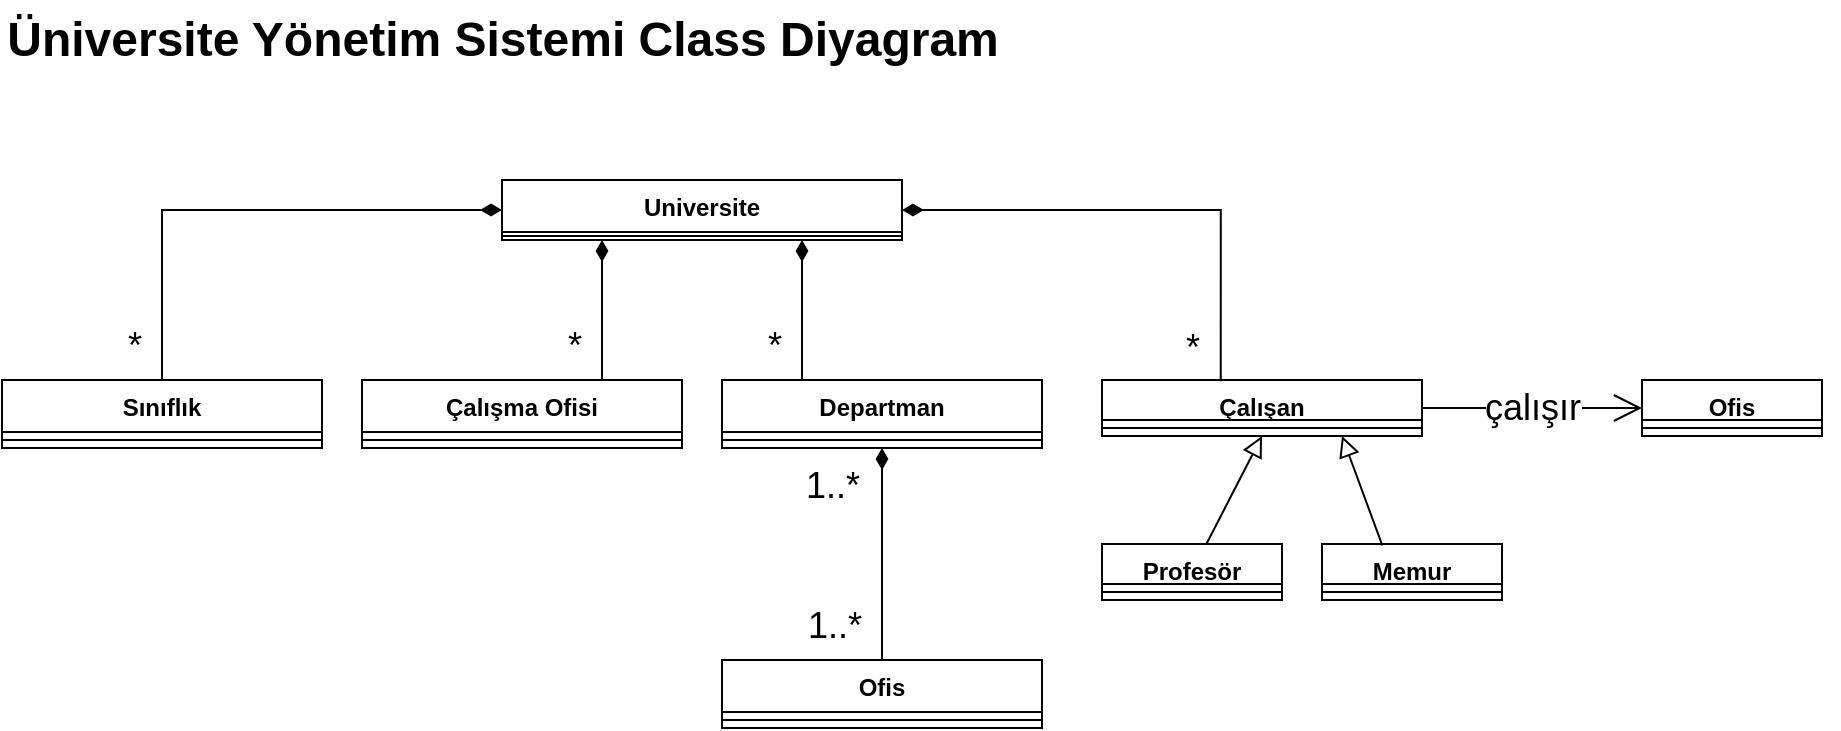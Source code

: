 <mxfile version="20.4.0" type="github">
  <diagram name="Page-1" id="9f46799a-70d6-7492-0946-bef42562c5a5">
    <mxGraphModel dx="990" dy="401" grid="1" gridSize="10" guides="1" tooltips="1" connect="1" arrows="1" fold="1" page="1" pageScale="1" pageWidth="1100" pageHeight="850" background="none" math="0" shadow="0">
      <root>
        <mxCell id="0" />
        <mxCell id="1" parent="0" />
        <mxCell id="fPjhyMpD60TTYnaPJ0RA-2" value="Çalışan" style="swimlane;fontStyle=1;align=center;verticalAlign=top;childLayout=stackLayout;horizontal=1;startSize=20;horizontalStack=0;resizeParent=1;resizeParentMax=0;resizeLast=0;collapsible=1;marginBottom=0;" vertex="1" parent="1">
          <mxGeometry x="670" y="230" width="160" height="28" as="geometry" />
        </mxCell>
        <mxCell id="fPjhyMpD60TTYnaPJ0RA-4" value="" style="line;strokeWidth=1;fillColor=none;align=left;verticalAlign=middle;spacingTop=-1;spacingLeft=3;spacingRight=3;rotatable=0;labelPosition=right;points=[];portConstraint=eastwest;strokeColor=inherit;" vertex="1" parent="fPjhyMpD60TTYnaPJ0RA-2">
          <mxGeometry y="20" width="160" height="8" as="geometry" />
        </mxCell>
        <mxCell id="fPjhyMpD60TTYnaPJ0RA-6" value="Çalışma Ofisi" style="swimlane;fontStyle=1;align=center;verticalAlign=top;childLayout=stackLayout;horizontal=1;startSize=26;horizontalStack=0;resizeParent=1;resizeParentMax=0;resizeLast=0;collapsible=1;marginBottom=0;" vertex="1" parent="1">
          <mxGeometry x="300" y="230" width="160" height="34" as="geometry">
            <mxRectangle x="460" y="160" width="120" height="30" as="alternateBounds" />
          </mxGeometry>
        </mxCell>
        <mxCell id="fPjhyMpD60TTYnaPJ0RA-8" value="" style="line;strokeWidth=1;fillColor=none;align=left;verticalAlign=middle;spacingTop=-1;spacingLeft=3;spacingRight=3;rotatable=0;labelPosition=right;points=[];portConstraint=eastwest;strokeColor=inherit;" vertex="1" parent="fPjhyMpD60TTYnaPJ0RA-6">
          <mxGeometry y="26" width="160" height="8" as="geometry" />
        </mxCell>
        <mxCell id="fPjhyMpD60TTYnaPJ0RA-10" value="Sınıflık" style="swimlane;fontStyle=1;align=center;verticalAlign=top;childLayout=stackLayout;horizontal=1;startSize=26;horizontalStack=0;resizeParent=1;resizeParentMax=0;resizeLast=0;collapsible=1;marginBottom=0;" vertex="1" parent="1">
          <mxGeometry x="120" y="230" width="160" height="34" as="geometry" />
        </mxCell>
        <mxCell id="fPjhyMpD60TTYnaPJ0RA-12" value="" style="line;strokeWidth=1;fillColor=none;align=left;verticalAlign=middle;spacingTop=-1;spacingLeft=3;spacingRight=3;rotatable=0;labelPosition=right;points=[];portConstraint=eastwest;strokeColor=inherit;" vertex="1" parent="fPjhyMpD60TTYnaPJ0RA-10">
          <mxGeometry y="26" width="160" height="8" as="geometry" />
        </mxCell>
        <mxCell id="fPjhyMpD60TTYnaPJ0RA-14" value="Universite" style="swimlane;fontStyle=1;align=center;verticalAlign=top;childLayout=stackLayout;horizontal=1;startSize=26;horizontalStack=0;resizeParent=1;resizeParentMax=0;resizeLast=0;collapsible=1;marginBottom=0;" vertex="1" parent="1">
          <mxGeometry x="370" y="130" width="200" height="30" as="geometry" />
        </mxCell>
        <mxCell id="fPjhyMpD60TTYnaPJ0RA-16" value="" style="line;strokeWidth=1;fillColor=none;align=left;verticalAlign=middle;spacingTop=-1;spacingLeft=3;spacingRight=3;rotatable=0;labelPosition=right;points=[];portConstraint=eastwest;strokeColor=inherit;" vertex="1" parent="fPjhyMpD60TTYnaPJ0RA-14">
          <mxGeometry y="26" width="200" height="4" as="geometry" />
        </mxCell>
        <mxCell id="fPjhyMpD60TTYnaPJ0RA-32" value="Ofis" style="swimlane;fontStyle=1;align=center;verticalAlign=top;childLayout=stackLayout;horizontal=1;startSize=26;horizontalStack=0;resizeParent=1;resizeParentMax=0;resizeLast=0;collapsible=1;marginBottom=0;" vertex="1" parent="1">
          <mxGeometry x="480" y="370" width="160" height="34" as="geometry" />
        </mxCell>
        <mxCell id="fPjhyMpD60TTYnaPJ0RA-34" value="" style="line;strokeWidth=1;fillColor=none;align=left;verticalAlign=middle;spacingTop=-1;spacingLeft=3;spacingRight=3;rotatable=0;labelPosition=right;points=[];portConstraint=eastwest;strokeColor=inherit;" vertex="1" parent="fPjhyMpD60TTYnaPJ0RA-32">
          <mxGeometry y="26" width="160" height="8" as="geometry" />
        </mxCell>
        <mxCell id="fPjhyMpD60TTYnaPJ0RA-54" value="Departman" style="swimlane;fontStyle=1;align=center;verticalAlign=top;childLayout=stackLayout;horizontal=1;startSize=26;horizontalStack=0;resizeParent=1;resizeParentMax=0;resizeLast=0;collapsible=1;marginBottom=0;" vertex="1" parent="1">
          <mxGeometry x="480" y="230" width="160" height="34" as="geometry">
            <mxRectangle x="460" y="160" width="120" height="30" as="alternateBounds" />
          </mxGeometry>
        </mxCell>
        <mxCell id="fPjhyMpD60TTYnaPJ0RA-55" value="" style="line;strokeWidth=1;fillColor=none;align=left;verticalAlign=middle;spacingTop=-1;spacingLeft=3;spacingRight=3;rotatable=0;labelPosition=right;points=[];portConstraint=eastwest;strokeColor=inherit;" vertex="1" parent="fPjhyMpD60TTYnaPJ0RA-54">
          <mxGeometry y="26" width="160" height="8" as="geometry" />
        </mxCell>
        <mxCell id="fPjhyMpD60TTYnaPJ0RA-61" value="Memur" style="swimlane;fontStyle=1;align=center;verticalAlign=top;childLayout=stackLayout;horizontal=1;startSize=20;horizontalStack=0;resizeParent=1;resizeParentMax=0;resizeLast=0;collapsible=1;marginBottom=0;" vertex="1" parent="1">
          <mxGeometry x="780" y="312" width="90" height="28" as="geometry" />
        </mxCell>
        <mxCell id="fPjhyMpD60TTYnaPJ0RA-62" value="" style="line;strokeWidth=1;fillColor=none;align=left;verticalAlign=middle;spacingTop=-1;spacingLeft=3;spacingRight=3;rotatable=0;labelPosition=right;points=[];portConstraint=eastwest;strokeColor=inherit;" vertex="1" parent="fPjhyMpD60TTYnaPJ0RA-61">
          <mxGeometry y="20" width="90" height="8" as="geometry" />
        </mxCell>
        <mxCell id="fPjhyMpD60TTYnaPJ0RA-63" value="Profesör" style="swimlane;fontStyle=1;align=center;verticalAlign=top;childLayout=stackLayout;horizontal=1;startSize=20;horizontalStack=0;resizeParent=1;resizeParentMax=0;resizeLast=0;collapsible=1;marginBottom=0;" vertex="1" parent="1">
          <mxGeometry x="670" y="312" width="90" height="28" as="geometry" />
        </mxCell>
        <mxCell id="fPjhyMpD60TTYnaPJ0RA-64" value="" style="line;strokeWidth=1;fillColor=none;align=left;verticalAlign=middle;spacingTop=-1;spacingLeft=3;spacingRight=3;rotatable=0;labelPosition=right;points=[];portConstraint=eastwest;strokeColor=inherit;" vertex="1" parent="fPjhyMpD60TTYnaPJ0RA-63">
          <mxGeometry y="20" width="90" height="8" as="geometry" />
        </mxCell>
        <mxCell id="fPjhyMpD60TTYnaPJ0RA-68" value="" style="endArrow=block;endSize=8;endFill=0;html=1;rounded=0;fontSize=8;entryX=0.5;entryY=1;entryDx=0;entryDy=0;" edge="1" parent="1" source="fPjhyMpD60TTYnaPJ0RA-63" target="fPjhyMpD60TTYnaPJ0RA-2">
          <mxGeometry x="-0.531" y="-1" width="160" relative="1" as="geometry">
            <mxPoint x="710" y="310" as="sourcePoint" />
            <mxPoint x="715" y="260" as="targetPoint" />
            <mxPoint as="offset" />
          </mxGeometry>
        </mxCell>
        <mxCell id="fPjhyMpD60TTYnaPJ0RA-75" value="" style="endArrow=block;endSize=8;endFill=0;html=1;rounded=0;fontSize=8;exitX=0.335;exitY=0.025;exitDx=0;exitDy=0;exitPerimeter=0;entryX=0.75;entryY=1;entryDx=0;entryDy=0;" edge="1" parent="1" source="fPjhyMpD60TTYnaPJ0RA-61" target="fPjhyMpD60TTYnaPJ0RA-2">
          <mxGeometry x="-0.554" y="-7" width="160" relative="1" as="geometry">
            <mxPoint x="810" y="310" as="sourcePoint" />
            <mxPoint x="810" y="260" as="targetPoint" />
            <mxPoint as="offset" />
          </mxGeometry>
        </mxCell>
        <mxCell id="fPjhyMpD60TTYnaPJ0RA-91" value="" style="endArrow=close;html=1;endSize=8;startArrow=diamondThin;startSize=8;startFill=2;edgeStyle=orthogonalEdgeStyle;rounded=0;exitX=0.5;exitY=1;exitDx=0;exitDy=0;entryX=0.5;entryY=0;entryDx=0;entryDy=0;" edge="1" parent="1" source="fPjhyMpD60TTYnaPJ0RA-54" target="fPjhyMpD60TTYnaPJ0RA-32">
          <mxGeometry relative="1" as="geometry">
            <mxPoint x="190" y="100" as="sourcePoint" />
            <mxPoint x="530" y="280" as="targetPoint" />
          </mxGeometry>
        </mxCell>
        <mxCell id="fPjhyMpD60TTYnaPJ0RA-92" value="&lt;font style=&quot;font-size: 18px;&quot;&gt;1..*&lt;/font&gt;" style="edgeLabel;resizable=0;html=1;align=left;verticalAlign=top;fontSize=24;" connectable="0" vertex="1" parent="fPjhyMpD60TTYnaPJ0RA-91">
          <mxGeometry x="-1" relative="1" as="geometry">
            <mxPoint x="-40" y="-4" as="offset" />
          </mxGeometry>
        </mxCell>
        <mxCell id="fPjhyMpD60TTYnaPJ0RA-93" value="&lt;font style=&quot;font-size: 18px;&quot;&gt;1..*&lt;/font&gt;" style="edgeLabel;resizable=0;html=1;align=right;verticalAlign=top;fontSize=24;" connectable="0" vertex="1" parent="fPjhyMpD60TTYnaPJ0RA-91">
          <mxGeometry x="1" relative="1" as="geometry">
            <mxPoint x="-10" y="-40" as="offset" />
          </mxGeometry>
        </mxCell>
        <mxCell id="fPjhyMpD60TTYnaPJ0RA-94" value="" style="endArrow=close;html=1;endSize=8;startArrow=diamondThin;startSize=8;startFill=2;edgeStyle=orthogonalEdgeStyle;rounded=0;entryX=0.371;entryY=0.021;entryDx=0;entryDy=0;entryPerimeter=0;exitX=1;exitY=0.5;exitDx=0;exitDy=0;" edge="1" parent="1" source="fPjhyMpD60TTYnaPJ0RA-14" target="fPjhyMpD60TTYnaPJ0RA-2">
          <mxGeometry relative="1" as="geometry">
            <mxPoint x="570" y="146.74" as="sourcePoint" />
            <mxPoint x="730" y="180" as="targetPoint" />
          </mxGeometry>
        </mxCell>
        <mxCell id="fPjhyMpD60TTYnaPJ0RA-96" value="&lt;font style=&quot;font-size: 18px;&quot;&gt;*&lt;/font&gt;" style="edgeLabel;resizable=0;html=1;align=right;verticalAlign=top;fontSize=24;" connectable="0" vertex="1" parent="fPjhyMpD60TTYnaPJ0RA-94">
          <mxGeometry x="1" relative="1" as="geometry">
            <mxPoint x="-10" y="-40" as="offset" />
          </mxGeometry>
        </mxCell>
        <mxCell id="fPjhyMpD60TTYnaPJ0RA-97" value="" style="endArrow=close;html=1;endSize=8;startArrow=diamondThin;startSize=8;startFill=2;edgeStyle=orthogonalEdgeStyle;rounded=0;entryX=0.5;entryY=0;entryDx=0;entryDy=0;exitX=0;exitY=0.5;exitDx=0;exitDy=0;" edge="1" parent="1" source="fPjhyMpD60TTYnaPJ0RA-14" target="fPjhyMpD60TTYnaPJ0RA-10">
          <mxGeometry relative="1" as="geometry">
            <mxPoint x="20" y="146.41" as="sourcePoint" />
            <mxPoint x="179.36" y="229.998" as="targetPoint" />
          </mxGeometry>
        </mxCell>
        <mxCell id="fPjhyMpD60TTYnaPJ0RA-98" value="&lt;font style=&quot;font-size: 18px;&quot;&gt;*&lt;/font&gt;" style="edgeLabel;resizable=0;html=1;align=right;verticalAlign=top;fontSize=24;" connectable="0" vertex="1" parent="fPjhyMpD60TTYnaPJ0RA-97">
          <mxGeometry x="1" relative="1" as="geometry">
            <mxPoint x="-10" y="-40" as="offset" />
          </mxGeometry>
        </mxCell>
        <mxCell id="fPjhyMpD60TTYnaPJ0RA-99" value="" style="endArrow=close;html=1;endSize=8;startArrow=diamondThin;startSize=8;startFill=2;edgeStyle=orthogonalEdgeStyle;rounded=0;exitX=0.25;exitY=1;exitDx=0;exitDy=0;entryX=0.75;entryY=0;entryDx=0;entryDy=0;" edge="1" parent="1" source="fPjhyMpD60TTYnaPJ0RA-14" target="fPjhyMpD60TTYnaPJ0RA-6">
          <mxGeometry relative="1" as="geometry">
            <mxPoint x="390" y="166" as="sourcePoint" />
            <mxPoint x="390.02" y="230" as="targetPoint" />
          </mxGeometry>
        </mxCell>
        <mxCell id="fPjhyMpD60TTYnaPJ0RA-100" value="&lt;font style=&quot;font-size: 18px;&quot;&gt;*&lt;/font&gt;" style="edgeLabel;resizable=0;html=1;align=right;verticalAlign=top;fontSize=24;" connectable="0" vertex="1" parent="fPjhyMpD60TTYnaPJ0RA-99">
          <mxGeometry x="1" relative="1" as="geometry">
            <mxPoint x="-10" y="-40" as="offset" />
          </mxGeometry>
        </mxCell>
        <mxCell id="fPjhyMpD60TTYnaPJ0RA-101" value="" style="endArrow=close;html=1;endSize=8;startArrow=diamondThin;startSize=8;startFill=2;edgeStyle=orthogonalEdgeStyle;rounded=0;exitX=0.75;exitY=1;exitDx=0;exitDy=0;entryX=0.25;entryY=0;entryDx=0;entryDy=0;" edge="1" parent="1" source="fPjhyMpD60TTYnaPJ0RA-14" target="fPjhyMpD60TTYnaPJ0RA-54">
          <mxGeometry relative="1" as="geometry">
            <mxPoint x="430.0" y="174" as="sourcePoint" />
            <mxPoint x="430" y="240" as="targetPoint" />
          </mxGeometry>
        </mxCell>
        <mxCell id="fPjhyMpD60TTYnaPJ0RA-102" value="&lt;font style=&quot;font-size: 18px;&quot;&gt;*&lt;/font&gt;" style="edgeLabel;resizable=0;html=1;align=right;verticalAlign=top;fontSize=24;" connectable="0" vertex="1" parent="fPjhyMpD60TTYnaPJ0RA-101">
          <mxGeometry x="1" relative="1" as="geometry">
            <mxPoint x="-10" y="-40" as="offset" />
          </mxGeometry>
        </mxCell>
        <mxCell id="fPjhyMpD60TTYnaPJ0RA-113" style="edgeStyle=orthogonalEdgeStyle;rounded=0;orthogonalLoop=1;jettySize=auto;html=1;exitX=1;exitY=0.5;exitDx=0;exitDy=0;fontSize=18;" edge="1" parent="1" source="fPjhyMpD60TTYnaPJ0RA-103">
          <mxGeometry relative="1" as="geometry">
            <mxPoint x="990.2" y="244" as="targetPoint" />
          </mxGeometry>
        </mxCell>
        <mxCell id="fPjhyMpD60TTYnaPJ0RA-103" value="Ofis" style="swimlane;fontStyle=1;align=center;verticalAlign=top;childLayout=stackLayout;horizontal=1;startSize=20;horizontalStack=0;resizeParent=1;resizeParentMax=0;resizeLast=0;collapsible=1;marginBottom=0;" vertex="1" parent="1">
          <mxGeometry x="940" y="230" width="90" height="28" as="geometry" />
        </mxCell>
        <mxCell id="fPjhyMpD60TTYnaPJ0RA-104" value="" style="line;strokeWidth=1;fillColor=none;align=left;verticalAlign=middle;spacingTop=-1;spacingLeft=3;spacingRight=3;rotatable=0;labelPosition=right;points=[];portConstraint=eastwest;strokeColor=inherit;" vertex="1" parent="fPjhyMpD60TTYnaPJ0RA-103">
          <mxGeometry y="20" width="90" height="8" as="geometry" />
        </mxCell>
        <mxCell id="fPjhyMpD60TTYnaPJ0RA-110" value="&lt;font style=&quot;font-size: 18px;&quot;&gt;çalışır&lt;/font&gt;" style="endArrow=open;endFill=1;endSize=12;html=1;rounded=0;fontSize=8;exitX=1;exitY=0.5;exitDx=0;exitDy=0;entryX=0;entryY=0.5;entryDx=0;entryDy=0;" edge="1" parent="1" source="fPjhyMpD60TTYnaPJ0RA-2" target="fPjhyMpD60TTYnaPJ0RA-103">
          <mxGeometry width="160" relative="1" as="geometry">
            <mxPoint x="810" y="260" as="sourcePoint" />
            <mxPoint x="970" y="260" as="targetPoint" />
          </mxGeometry>
        </mxCell>
        <mxCell id="fPjhyMpD60TTYnaPJ0RA-111" value="Üniversite Yönetim Sistemi Class Diyagram" style="text;strokeColor=none;fillColor=none;html=1;fontSize=24;fontStyle=1;verticalAlign=middle;align=center;" vertex="1" parent="1">
          <mxGeometry x="320" y="40" width="100" height="40" as="geometry" />
        </mxCell>
      </root>
    </mxGraphModel>
  </diagram>
</mxfile>

